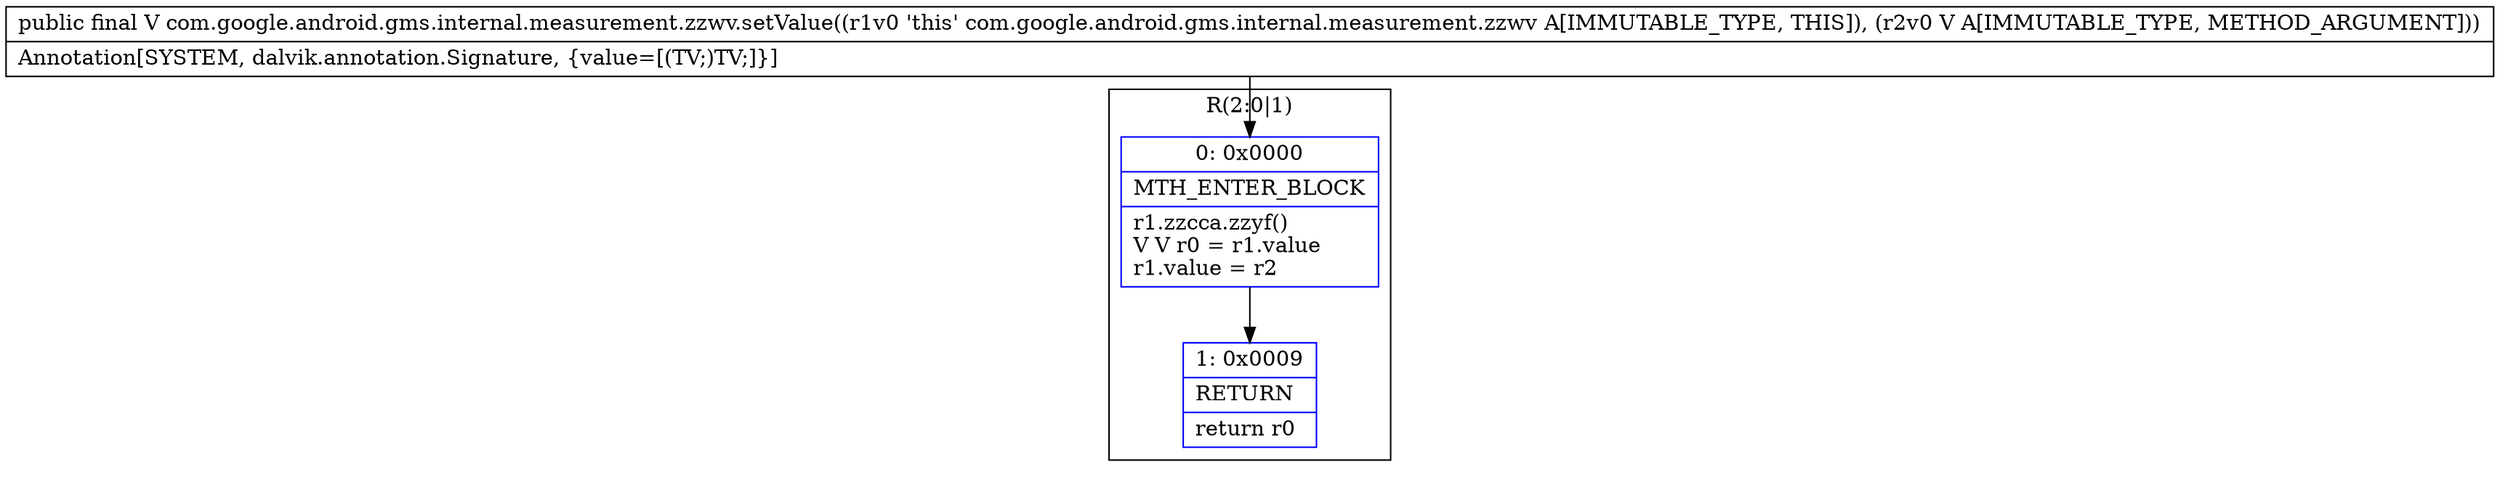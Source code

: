 digraph "CFG forcom.google.android.gms.internal.measurement.zzwv.setValue(Ljava\/lang\/Object;)Ljava\/lang\/Object;" {
subgraph cluster_Region_1313498534 {
label = "R(2:0|1)";
node [shape=record,color=blue];
Node_0 [shape=record,label="{0\:\ 0x0000|MTH_ENTER_BLOCK\l|r1.zzcca.zzyf()\lV V r0 = r1.value\lr1.value = r2\l}"];
Node_1 [shape=record,label="{1\:\ 0x0009|RETURN\l|return r0\l}"];
}
MethodNode[shape=record,label="{public final V com.google.android.gms.internal.measurement.zzwv.setValue((r1v0 'this' com.google.android.gms.internal.measurement.zzwv A[IMMUTABLE_TYPE, THIS]), (r2v0 V A[IMMUTABLE_TYPE, METHOD_ARGUMENT]))  | Annotation[SYSTEM, dalvik.annotation.Signature, \{value=[(TV;)TV;]\}]\l}"];
MethodNode -> Node_0;
Node_0 -> Node_1;
}

